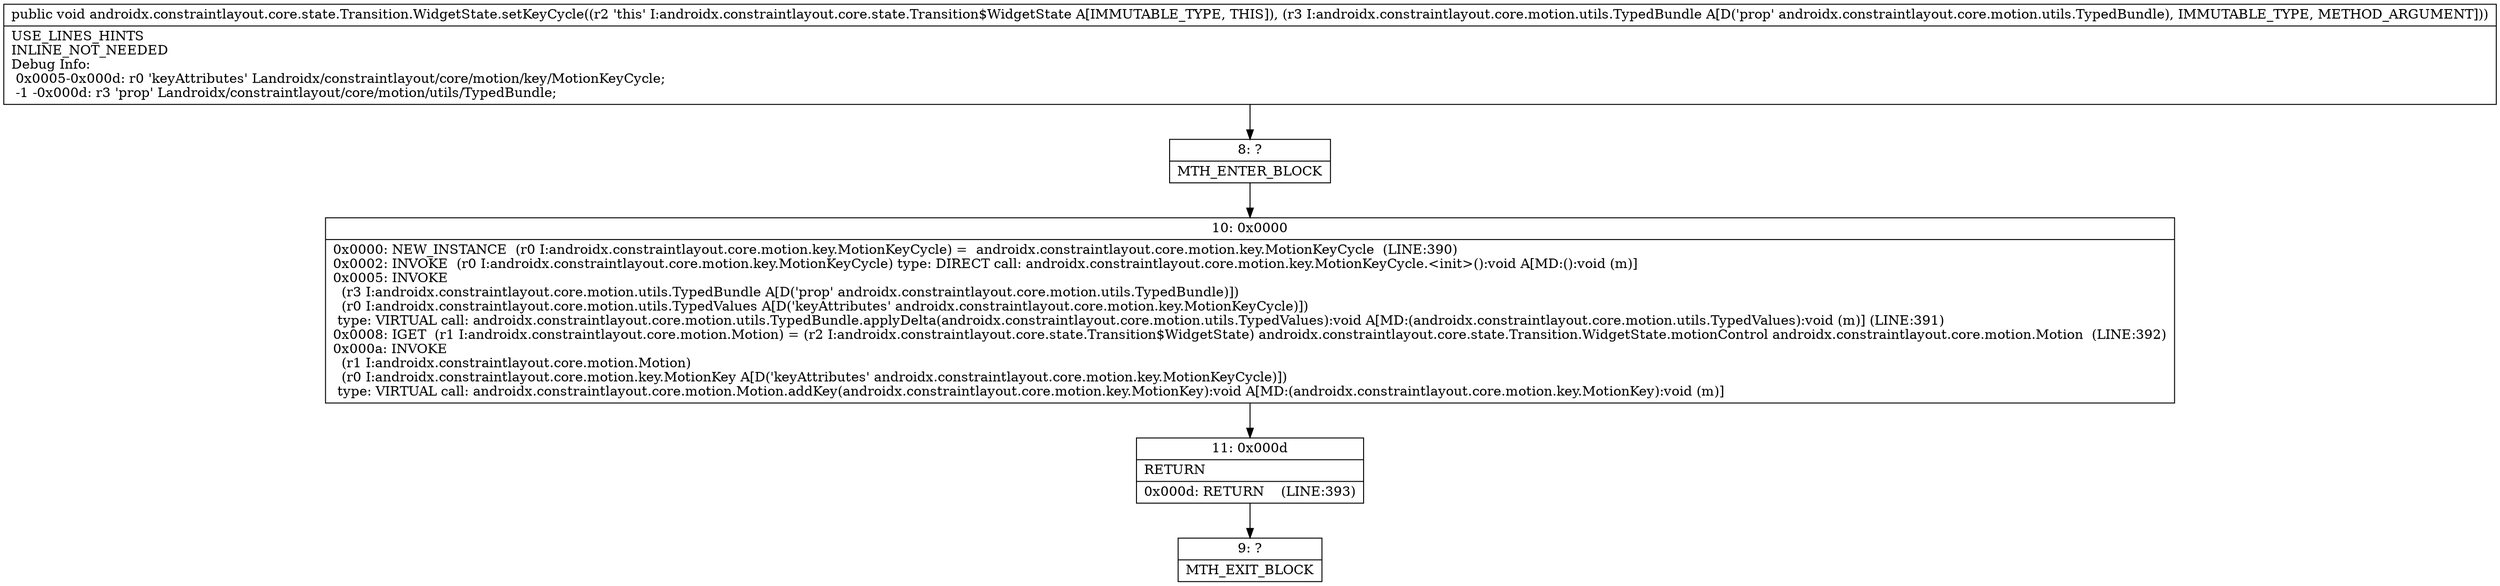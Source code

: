 digraph "CFG forandroidx.constraintlayout.core.state.Transition.WidgetState.setKeyCycle(Landroidx\/constraintlayout\/core\/motion\/utils\/TypedBundle;)V" {
Node_8 [shape=record,label="{8\:\ ?|MTH_ENTER_BLOCK\l}"];
Node_10 [shape=record,label="{10\:\ 0x0000|0x0000: NEW_INSTANCE  (r0 I:androidx.constraintlayout.core.motion.key.MotionKeyCycle) =  androidx.constraintlayout.core.motion.key.MotionKeyCycle  (LINE:390)\l0x0002: INVOKE  (r0 I:androidx.constraintlayout.core.motion.key.MotionKeyCycle) type: DIRECT call: androidx.constraintlayout.core.motion.key.MotionKeyCycle.\<init\>():void A[MD:():void (m)]\l0x0005: INVOKE  \l  (r3 I:androidx.constraintlayout.core.motion.utils.TypedBundle A[D('prop' androidx.constraintlayout.core.motion.utils.TypedBundle)])\l  (r0 I:androidx.constraintlayout.core.motion.utils.TypedValues A[D('keyAttributes' androidx.constraintlayout.core.motion.key.MotionKeyCycle)])\l type: VIRTUAL call: androidx.constraintlayout.core.motion.utils.TypedBundle.applyDelta(androidx.constraintlayout.core.motion.utils.TypedValues):void A[MD:(androidx.constraintlayout.core.motion.utils.TypedValues):void (m)] (LINE:391)\l0x0008: IGET  (r1 I:androidx.constraintlayout.core.motion.Motion) = (r2 I:androidx.constraintlayout.core.state.Transition$WidgetState) androidx.constraintlayout.core.state.Transition.WidgetState.motionControl androidx.constraintlayout.core.motion.Motion  (LINE:392)\l0x000a: INVOKE  \l  (r1 I:androidx.constraintlayout.core.motion.Motion)\l  (r0 I:androidx.constraintlayout.core.motion.key.MotionKey A[D('keyAttributes' androidx.constraintlayout.core.motion.key.MotionKeyCycle)])\l type: VIRTUAL call: androidx.constraintlayout.core.motion.Motion.addKey(androidx.constraintlayout.core.motion.key.MotionKey):void A[MD:(androidx.constraintlayout.core.motion.key.MotionKey):void (m)]\l}"];
Node_11 [shape=record,label="{11\:\ 0x000d|RETURN\l|0x000d: RETURN    (LINE:393)\l}"];
Node_9 [shape=record,label="{9\:\ ?|MTH_EXIT_BLOCK\l}"];
MethodNode[shape=record,label="{public void androidx.constraintlayout.core.state.Transition.WidgetState.setKeyCycle((r2 'this' I:androidx.constraintlayout.core.state.Transition$WidgetState A[IMMUTABLE_TYPE, THIS]), (r3 I:androidx.constraintlayout.core.motion.utils.TypedBundle A[D('prop' androidx.constraintlayout.core.motion.utils.TypedBundle), IMMUTABLE_TYPE, METHOD_ARGUMENT]))  | USE_LINES_HINTS\lINLINE_NOT_NEEDED\lDebug Info:\l  0x0005\-0x000d: r0 'keyAttributes' Landroidx\/constraintlayout\/core\/motion\/key\/MotionKeyCycle;\l  \-1 \-0x000d: r3 'prop' Landroidx\/constraintlayout\/core\/motion\/utils\/TypedBundle;\l}"];
MethodNode -> Node_8;Node_8 -> Node_10;
Node_10 -> Node_11;
Node_11 -> Node_9;
}

